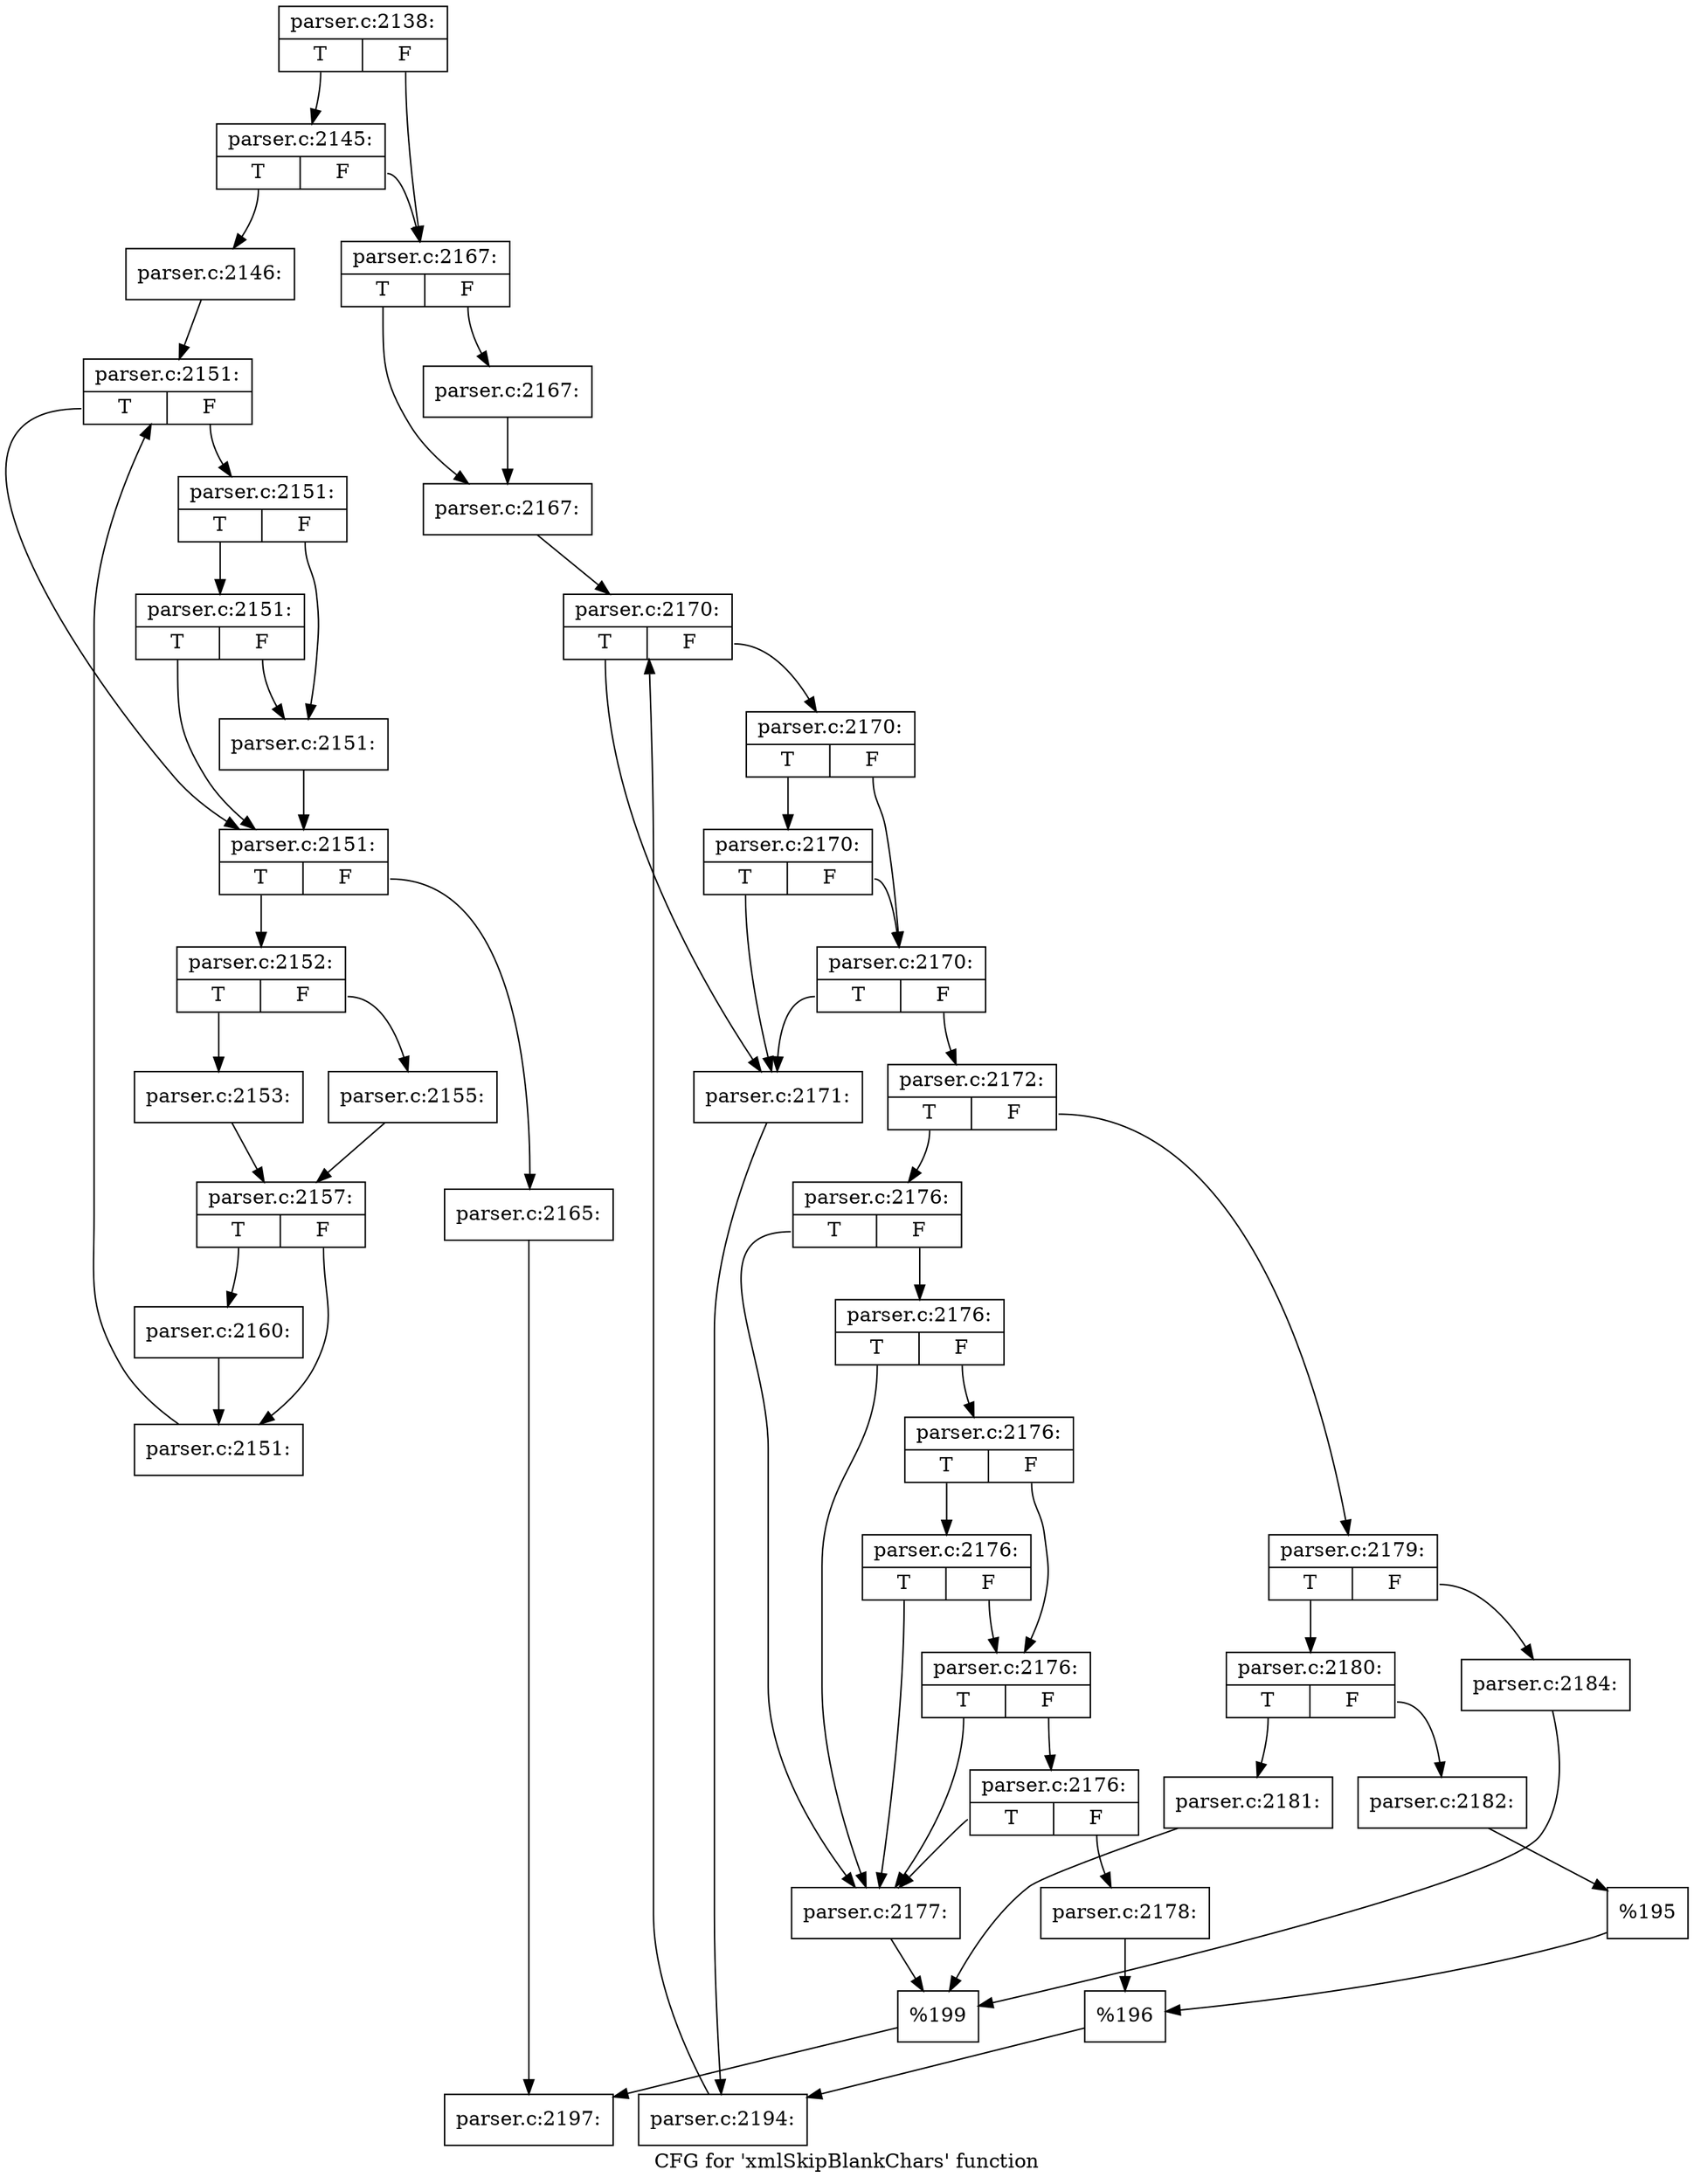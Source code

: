 digraph "CFG for 'xmlSkipBlankChars' function" {
	label="CFG for 'xmlSkipBlankChars' function";

	Node0x55d73b76e490 [shape=record,label="{parser.c:2138:|{<s0>T|<s1>F}}"];
	Node0x55d73b76e490:s0 -> Node0x55d73b782a50;
	Node0x55d73b76e490:s1 -> Node0x55d73b782a00;
	Node0x55d73b782a50 [shape=record,label="{parser.c:2145:|{<s0>T|<s1>F}}"];
	Node0x55d73b782a50:s0 -> Node0x55d73b782960;
	Node0x55d73b782a50:s1 -> Node0x55d73b782a00;
	Node0x55d73b782960 [shape=record,label="{parser.c:2146:}"];
	Node0x55d73b782960 -> Node0x55d73b783540;
	Node0x55d73b783540 [shape=record,label="{parser.c:2151:|{<s0>T|<s1>F}}"];
	Node0x55d73b783540:s0 -> Node0x55d73b7837e0;
	Node0x55d73b783540:s1 -> Node0x55d73b783880;
	Node0x55d73b783880 [shape=record,label="{parser.c:2151:|{<s0>T|<s1>F}}"];
	Node0x55d73b783880:s0 -> Node0x55d73b783ae0;
	Node0x55d73b783880:s1 -> Node0x55d73b783830;
	Node0x55d73b783ae0 [shape=record,label="{parser.c:2151:|{<s0>T|<s1>F}}"];
	Node0x55d73b783ae0:s0 -> Node0x55d73b7837e0;
	Node0x55d73b783ae0:s1 -> Node0x55d73b783830;
	Node0x55d73b783830 [shape=record,label="{parser.c:2151:}"];
	Node0x55d73b783830 -> Node0x55d73b7837e0;
	Node0x55d73b7837e0 [shape=record,label="{parser.c:2151:|{<s0>T|<s1>F}}"];
	Node0x55d73b7837e0:s0 -> Node0x55d73b783f10;
	Node0x55d73b7837e0:s1 -> Node0x55d73b783760;
	Node0x55d73b783f10 [shape=record,label="{parser.c:2152:|{<s0>T|<s1>F}}"];
	Node0x55d73b783f10:s0 -> Node0x55d73b784360;
	Node0x55d73b783f10:s1 -> Node0x55d73b784400;
	Node0x55d73b784360 [shape=record,label="{parser.c:2153:}"];
	Node0x55d73b784360 -> Node0x55d73b7843b0;
	Node0x55d73b784400 [shape=record,label="{parser.c:2155:}"];
	Node0x55d73b784400 -> Node0x55d73b7843b0;
	Node0x55d73b7843b0 [shape=record,label="{parser.c:2157:|{<s0>T|<s1>F}}"];
	Node0x55d73b7843b0:s0 -> Node0x55d73b785950;
	Node0x55d73b7843b0:s1 -> Node0x55d73b7859a0;
	Node0x55d73b785950 [shape=record,label="{parser.c:2160:}"];
	Node0x55d73b785950 -> Node0x55d73b7859a0;
	Node0x55d73b7859a0 [shape=record,label="{parser.c:2151:}"];
	Node0x55d73b7859a0 -> Node0x55d73b783540;
	Node0x55d73b783760 [shape=record,label="{parser.c:2165:}"];
	Node0x55d73b783760 -> Node0x55d73b7829b0;
	Node0x55d73b782a00 [shape=record,label="{parser.c:2167:|{<s0>T|<s1>F}}"];
	Node0x55d73b782a00:s0 -> Node0x55d73b787db0;
	Node0x55d73b782a00:s1 -> Node0x55d73b787e00;
	Node0x55d73b787e00 [shape=record,label="{parser.c:2167:}"];
	Node0x55d73b787e00 -> Node0x55d73b787db0;
	Node0x55d73b787db0 [shape=record,label="{parser.c:2167:}"];
	Node0x55d73b787db0 -> Node0x55d73b788910;
	Node0x55d73b788910 [shape=record,label="{parser.c:2170:|{<s0>T|<s1>F}}"];
	Node0x55d73b788910:s0 -> Node0x55d73b788ad0;
	Node0x55d73b788910:s1 -> Node0x55d73b788c40;
	Node0x55d73b788c40 [shape=record,label="{parser.c:2170:|{<s0>T|<s1>F}}"];
	Node0x55d73b788c40:s0 -> Node0x55d73b7890a0;
	Node0x55d73b788c40:s1 -> Node0x55d73b788bc0;
	Node0x55d73b7890a0 [shape=record,label="{parser.c:2170:|{<s0>T|<s1>F}}"];
	Node0x55d73b7890a0:s0 -> Node0x55d73b788ad0;
	Node0x55d73b7890a0:s1 -> Node0x55d73b788bc0;
	Node0x55d73b788bc0 [shape=record,label="{parser.c:2170:|{<s0>T|<s1>F}}"];
	Node0x55d73b788bc0:s0 -> Node0x55d73b788ad0;
	Node0x55d73b788bc0:s1 -> Node0x55d73b788b70;
	Node0x55d73b788ad0 [shape=record,label="{parser.c:2171:}"];
	Node0x55d73b788ad0 -> Node0x55d73b788b20;
	Node0x55d73b788b70 [shape=record,label="{parser.c:2172:|{<s0>T|<s1>F}}"];
	Node0x55d73b788b70:s0 -> Node0x55d73b78a9d0;
	Node0x55d73b788b70:s1 -> Node0x55d73b78aa70;
	Node0x55d73b78a9d0 [shape=record,label="{parser.c:2176:|{<s0>T|<s1>F}}"];
	Node0x55d73b78a9d0:s0 -> Node0x55d73b78b050;
	Node0x55d73b78a9d0:s1 -> Node0x55d73b78b170;
	Node0x55d73b78b170 [shape=record,label="{parser.c:2176:|{<s0>T|<s1>F}}"];
	Node0x55d73b78b170:s0 -> Node0x55d73b78b050;
	Node0x55d73b78b170:s1 -> Node0x55d73b78b470;
	Node0x55d73b78b470 [shape=record,label="{parser.c:2176:|{<s0>T|<s1>F}}"];
	Node0x55d73b78b470:s0 -> Node0x55d73b78b980;
	Node0x55d73b78b470:s1 -> Node0x55d73b78b3f0;
	Node0x55d73b78b980 [shape=record,label="{parser.c:2176:|{<s0>T|<s1>F}}"];
	Node0x55d73b78b980:s0 -> Node0x55d73b78b050;
	Node0x55d73b78b980:s1 -> Node0x55d73b78b3f0;
	Node0x55d73b78b3f0 [shape=record,label="{parser.c:2176:|{<s0>T|<s1>F}}"];
	Node0x55d73b78b3f0:s0 -> Node0x55d73b78b050;
	Node0x55d73b78b3f0:s1 -> Node0x55d73b78b0f0;
	Node0x55d73b78b0f0 [shape=record,label="{parser.c:2176:|{<s0>T|<s1>F}}"];
	Node0x55d73b78b0f0:s0 -> Node0x55d73b78b050;
	Node0x55d73b78b0f0:s1 -> Node0x55d73b78b0a0;
	Node0x55d73b78b050 [shape=record,label="{parser.c:2177:}"];
	Node0x55d73b78b050 -> Node0x55d73b788890;
	Node0x55d73b78b0a0 [shape=record,label="{parser.c:2178:}"];
	Node0x55d73b78b0a0 -> Node0x55d73b78aa20;
	Node0x55d73b78aa70 [shape=record,label="{parser.c:2179:|{<s0>T|<s1>F}}"];
	Node0x55d73b78aa70:s0 -> Node0x55d73b78d840;
	Node0x55d73b78aa70:s1 -> Node0x55d73b78d8e0;
	Node0x55d73b78d840 [shape=record,label="{parser.c:2180:|{<s0>T|<s1>F}}"];
	Node0x55d73b78d840:s0 -> Node0x55d73b70a1b0;
	Node0x55d73b78d840:s1 -> Node0x55d73b78df50;
	Node0x55d73b70a1b0 [shape=record,label="{parser.c:2181:}"];
	Node0x55d73b70a1b0 -> Node0x55d73b788890;
	Node0x55d73b78df50 [shape=record,label="{parser.c:2182:}"];
	Node0x55d73b78df50 -> Node0x55d73b78d890;
	Node0x55d73b78d8e0 [shape=record,label="{parser.c:2184:}"];
	Node0x55d73b78d8e0 -> Node0x55d73b788890;
	Node0x55d73b78d890 [shape=record,label="{%195}"];
	Node0x55d73b78d890 -> Node0x55d73b78aa20;
	Node0x55d73b78aa20 [shape=record,label="{%196}"];
	Node0x55d73b78aa20 -> Node0x55d73b788b20;
	Node0x55d73b788b20 [shape=record,label="{parser.c:2194:}"];
	Node0x55d73b788b20 -> Node0x55d73b788910;
	Node0x55d73b788890 [shape=record,label="{%199}"];
	Node0x55d73b788890 -> Node0x55d73b7829b0;
	Node0x55d73b7829b0 [shape=record,label="{parser.c:2197:}"];
}
